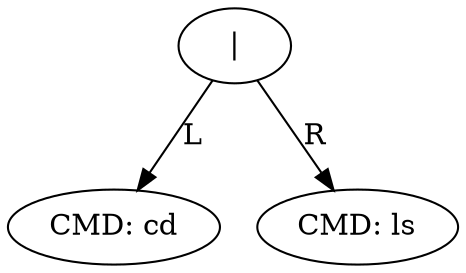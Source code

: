 digraph AST {
"0x4b93c70" [label="|"];
"0x4b93c70" -> "0x4b93a30" [label="L"];
"0x4b93a30" [label="CMD: cd"];
"0x4b93c70" -> "0x4b93b50" [label="R"];
"0x4b93b50" [label="CMD: ls"];
}
